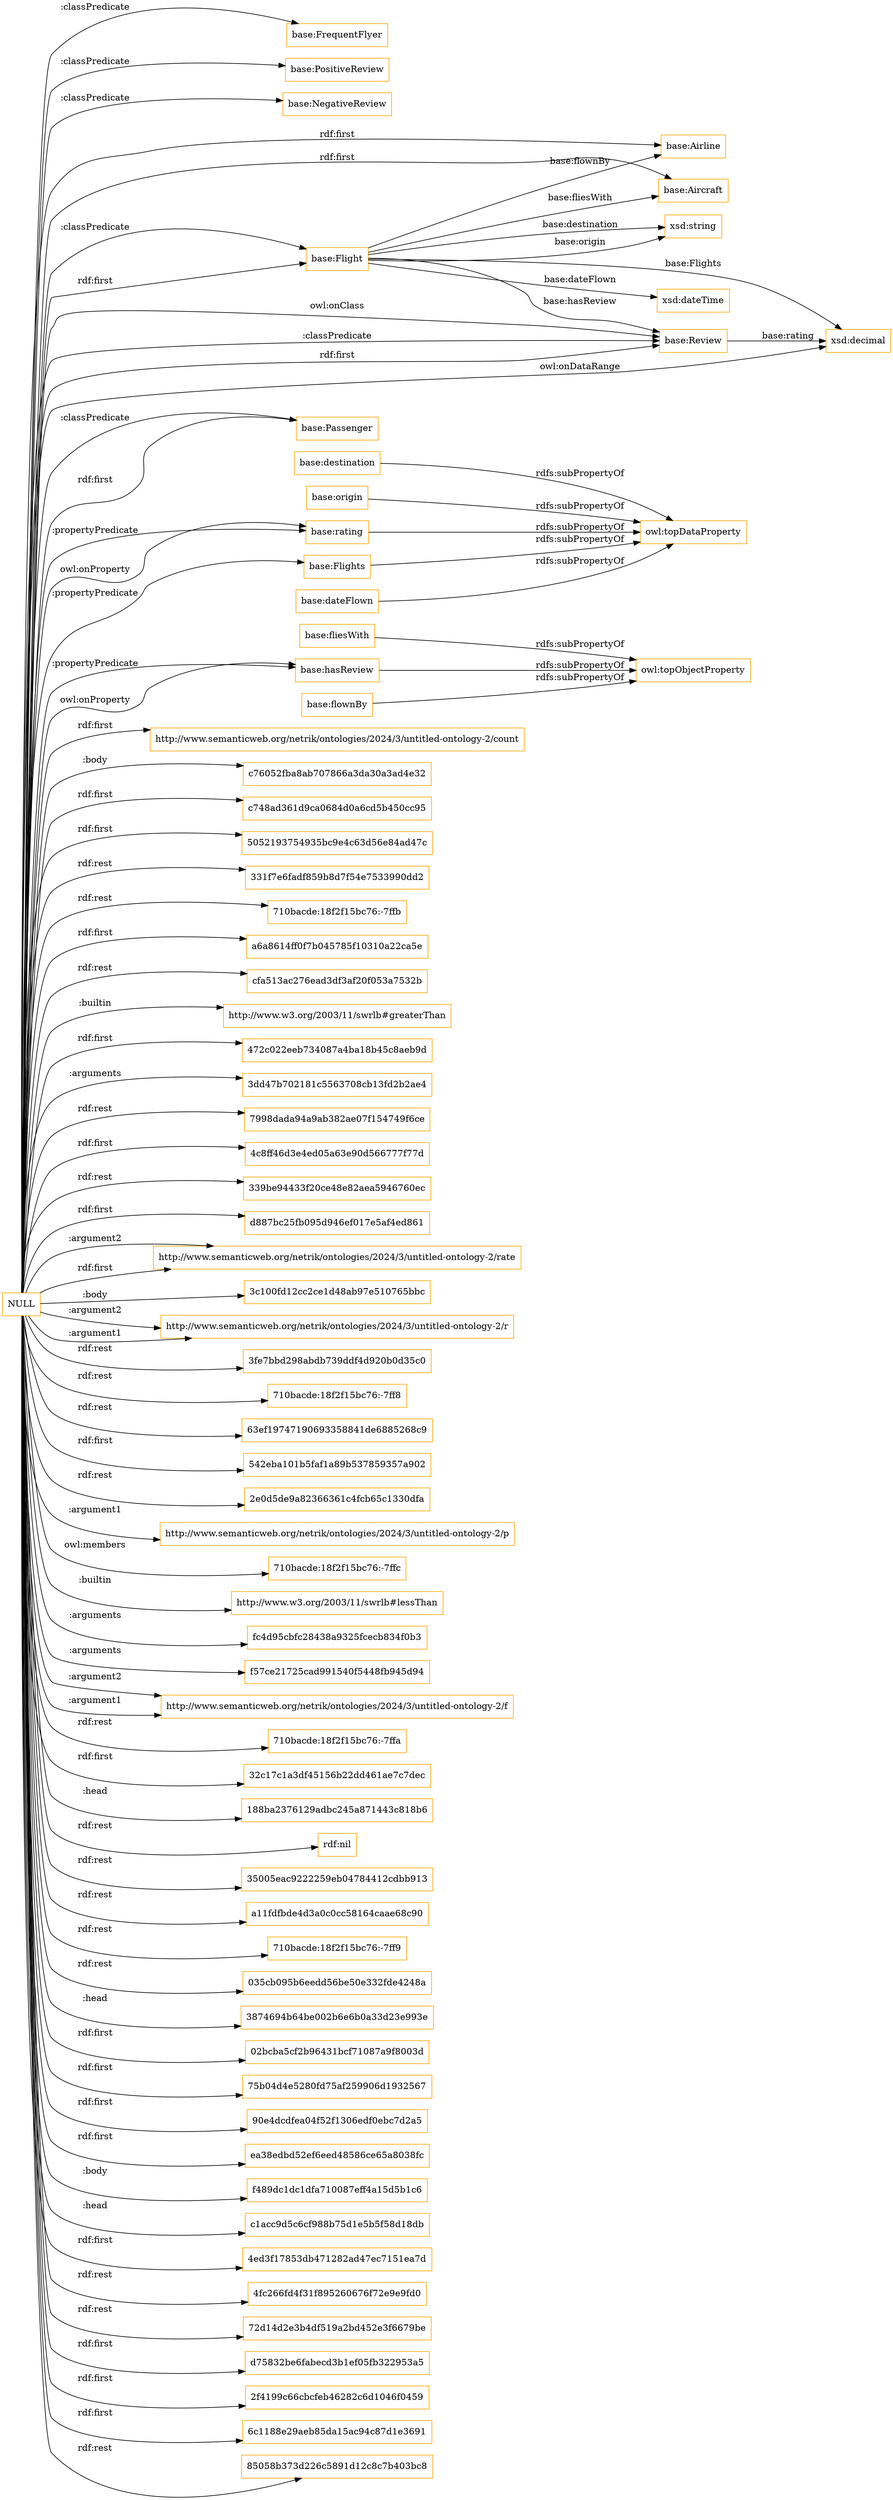 digraph ar2dtool_diagram { 
rankdir=LR;
size="1501"
node [shape = rectangle, color="orange"]; "base:FrequentFlyer" "base:PositiveReview" "base:NegativeReview" "base:Aircraft" "base:Airline" "base:Passenger" "base:Review" "base:Flight" ; /*classes style*/
	"base:Flights" -> "owl:topDataProperty" [ label = "rdfs:subPropertyOf" ];
	"base:fliesWith" -> "owl:topObjectProperty" [ label = "rdfs:subPropertyOf" ];
	"base:dateFlown" -> "owl:topDataProperty" [ label = "rdfs:subPropertyOf" ];
	"base:destination" -> "owl:topDataProperty" [ label = "rdfs:subPropertyOf" ];
	"base:hasReview" -> "owl:topObjectProperty" [ label = "rdfs:subPropertyOf" ];
	"base:flownBy" -> "owl:topObjectProperty" [ label = "rdfs:subPropertyOf" ];
	"base:origin" -> "owl:topDataProperty" [ label = "rdfs:subPropertyOf" ];
	"NULL" -> "http://www.semanticweb.org/netrik/ontologies/2024/3/untitled-ontology-2/count" [ label = "rdf:first" ];
	"NULL" -> "c76052fba8ab707866a3da30a3ad4e32" [ label = ":body" ];
	"NULL" -> "base:Review" [ label = "owl:onClass" ];
	"NULL" -> "c748ad361d9ca0684d0a6cd5b450cc95" [ label = "rdf:first" ];
	"NULL" -> "5052193754935bc9e4c63d56e84ad47c" [ label = "rdf:first" ];
	"NULL" -> "331f7e6fadf859b8d7f54e7533990dd2" [ label = "rdf:rest" ];
	"NULL" -> "710bacde:18f2f15bc76:-7ffb" [ label = "rdf:rest" ];
	"NULL" -> "a6a8614ff0f7b045785f10310a22ca5e" [ label = "rdf:first" ];
	"NULL" -> "cfa513ac276ead3df3af20f053a7532b" [ label = "rdf:rest" ];
	"NULL" -> "http://www.w3.org/2003/11/swrlb#greaterThan" [ label = ":builtin" ];
	"NULL" -> "base:NegativeReview" [ label = ":classPredicate" ];
	"NULL" -> "base:Flight" [ label = ":classPredicate" ];
	"NULL" -> "472c022eeb734087a4ba18b45c8aeb9d" [ label = "rdf:first" ];
	"NULL" -> "3dd47b702181c5563708cb13fd2b2ae4" [ label = ":arguments" ];
	"NULL" -> "7998dada94a9ab382ae07f154749f6ce" [ label = "rdf:rest" ];
	"NULL" -> "4c8ff46d3e4ed05a63e90d566777f77d" [ label = "rdf:first" ];
	"NULL" -> "339be94433f20ce48e82aea5946760ec" [ label = "rdf:rest" ];
	"NULL" -> "d887bc25fb095d946ef017e5af4ed861" [ label = "rdf:first" ];
	"NULL" -> "http://www.semanticweb.org/netrik/ontologies/2024/3/untitled-ontology-2/rate" [ label = ":argument2" ];
	"NULL" -> "3c100fd12cc2ce1d48ab97e510765bbc" [ label = ":body" ];
	"NULL" -> "http://www.semanticweb.org/netrik/ontologies/2024/3/untitled-ontology-2/r" [ label = ":argument2" ];
	"NULL" -> "base:rating" [ label = ":propertyPredicate" ];
	"NULL" -> "3fe7bbd298abdb739ddf4d920b0d35c0" [ label = "rdf:rest" ];
	"NULL" -> "base:hasReview" [ label = ":propertyPredicate" ];
	"NULL" -> "710bacde:18f2f15bc76:-7ff8" [ label = "rdf:rest" ];
	"NULL" -> "63ef19747190693358841de6885268c9" [ label = "rdf:rest" ];
	"NULL" -> "542eba101b5faf1a89b537859357a902" [ label = "rdf:first" ];
	"NULL" -> "base:Airline" [ label = "rdf:first" ];
	"NULL" -> "2e0d5de9a82366361c4fcb65c1330dfa" [ label = "rdf:rest" ];
	"NULL" -> "http://www.semanticweb.org/netrik/ontologies/2024/3/untitled-ontology-2/p" [ label = ":argument1" ];
	"NULL" -> "710bacde:18f2f15bc76:-7ffc" [ label = "owl:members" ];
	"NULL" -> "http://www.w3.org/2003/11/swrlb#lessThan" [ label = ":builtin" ];
	"NULL" -> "fc4d95cbfc28438a9325fcecb834f0b3" [ label = ":arguments" ];
	"NULL" -> "f57ce21725cad991540f5448fb945d94" [ label = ":arguments" ];
	"NULL" -> "base:hasReview" [ label = "owl:onProperty" ];
	"NULL" -> "http://www.semanticweb.org/netrik/ontologies/2024/3/untitled-ontology-2/f" [ label = ":argument2" ];
	"NULL" -> "710bacde:18f2f15bc76:-7ffa" [ label = "rdf:rest" ];
	"NULL" -> "32c17c1a3df45156b22dd461ae7c7dec" [ label = "rdf:first" ];
	"NULL" -> "188ba2376129adbc245a871443c818b6" [ label = ":head" ];
	"NULL" -> "rdf:nil" [ label = "rdf:rest" ];
	"NULL" -> "35005eac9222259eb04784412cdbb913" [ label = "rdf:rest" ];
	"NULL" -> "a11fdfbde4d3a0c0cc58164caae68c90" [ label = "rdf:rest" ];
	"NULL" -> "710bacde:18f2f15bc76:-7ff9" [ label = "rdf:rest" ];
	"NULL" -> "base:Flights" [ label = ":propertyPredicate" ];
	"NULL" -> "035cb095b6eedd56be50e332fde4248a" [ label = "rdf:rest" ];
	"NULL" -> "3874694b64be002b6e6b0a33d23e993e" [ label = ":head" ];
	"NULL" -> "02bcba5cf2b96431bcf71087a9f8003d" [ label = "rdf:first" ];
	"NULL" -> "75b04d4e5280fd75af259906d1932567" [ label = "rdf:first" ];
	"NULL" -> "base:FrequentFlyer" [ label = ":classPredicate" ];
	"NULL" -> "http://www.semanticweb.org/netrik/ontologies/2024/3/untitled-ontology-2/f" [ label = ":argument1" ];
	"NULL" -> "90e4dcdfea04f52f1306edf0ebc7d2a5" [ label = "rdf:first" ];
	"NULL" -> "ea38edbd52ef6eed48586ce65a8038fc" [ label = "rdf:first" ];
	"NULL" -> "base:Passenger" [ label = ":classPredicate" ];
	"NULL" -> "base:Aircraft" [ label = "rdf:first" ];
	"NULL" -> "f489dc1dc1dfa710087eff4a15d5b1c6" [ label = ":body" ];
	"NULL" -> "base:rating" [ label = "owl:onProperty" ];
	"NULL" -> "c1acc9d5c6cf988b75d1e5b5f58d18db" [ label = ":head" ];
	"NULL" -> "4ed3f17853db471282ad47ec7151ea7d" [ label = "rdf:first" ];
	"NULL" -> "base:Flight" [ label = "rdf:first" ];
	"NULL" -> "http://www.semanticweb.org/netrik/ontologies/2024/3/untitled-ontology-2/rate" [ label = "rdf:first" ];
	"NULL" -> "base:Passenger" [ label = "rdf:first" ];
	"NULL" -> "4fc266fd4f31f895260676f72e9e9fd0" [ label = "rdf:rest" ];
	"NULL" -> "72d14d2e3b4df519a2bd452e3f6679be" [ label = "rdf:rest" ];
	"NULL" -> "base:PositiveReview" [ label = ":classPredicate" ];
	"NULL" -> "d75832be6fabecd3b1ef05fb322953a5" [ label = "rdf:first" ];
	"NULL" -> "xsd:decimal" [ label = "owl:onDataRange" ];
	"NULL" -> "2f4199c66cbcfeb46282c6d1046f0459" [ label = "rdf:first" ];
	"NULL" -> "base:Review" [ label = ":classPredicate" ];
	"NULL" -> "base:Review" [ label = "rdf:first" ];
	"NULL" -> "http://www.semanticweb.org/netrik/ontologies/2024/3/untitled-ontology-2/r" [ label = ":argument1" ];
	"NULL" -> "6c1188e29aeb85da15ac94c87d1e3691" [ label = "rdf:first" ];
	"NULL" -> "85058b373d226c5891d12c8c7b403bc8" [ label = "rdf:rest" ];
	"base:rating" -> "owl:topDataProperty" [ label = "rdfs:subPropertyOf" ];
	"base:Flight" -> "xsd:decimal" [ label = "base:Flights" ];
	"base:Flight" -> "base:Airline" [ label = "base:flownBy" ];
	"base:Flight" -> "xsd:dateTime" [ label = "base:dateFlown" ];
	"base:Flight" -> "xsd:string" [ label = "base:destination" ];
	"base:Review" -> "xsd:decimal" [ label = "base:rating" ];
	"base:Flight" -> "base:Aircraft" [ label = "base:fliesWith" ];
	"base:Flight" -> "base:Review" [ label = "base:hasReview" ];
	"base:Flight" -> "xsd:string" [ label = "base:origin" ];

}
